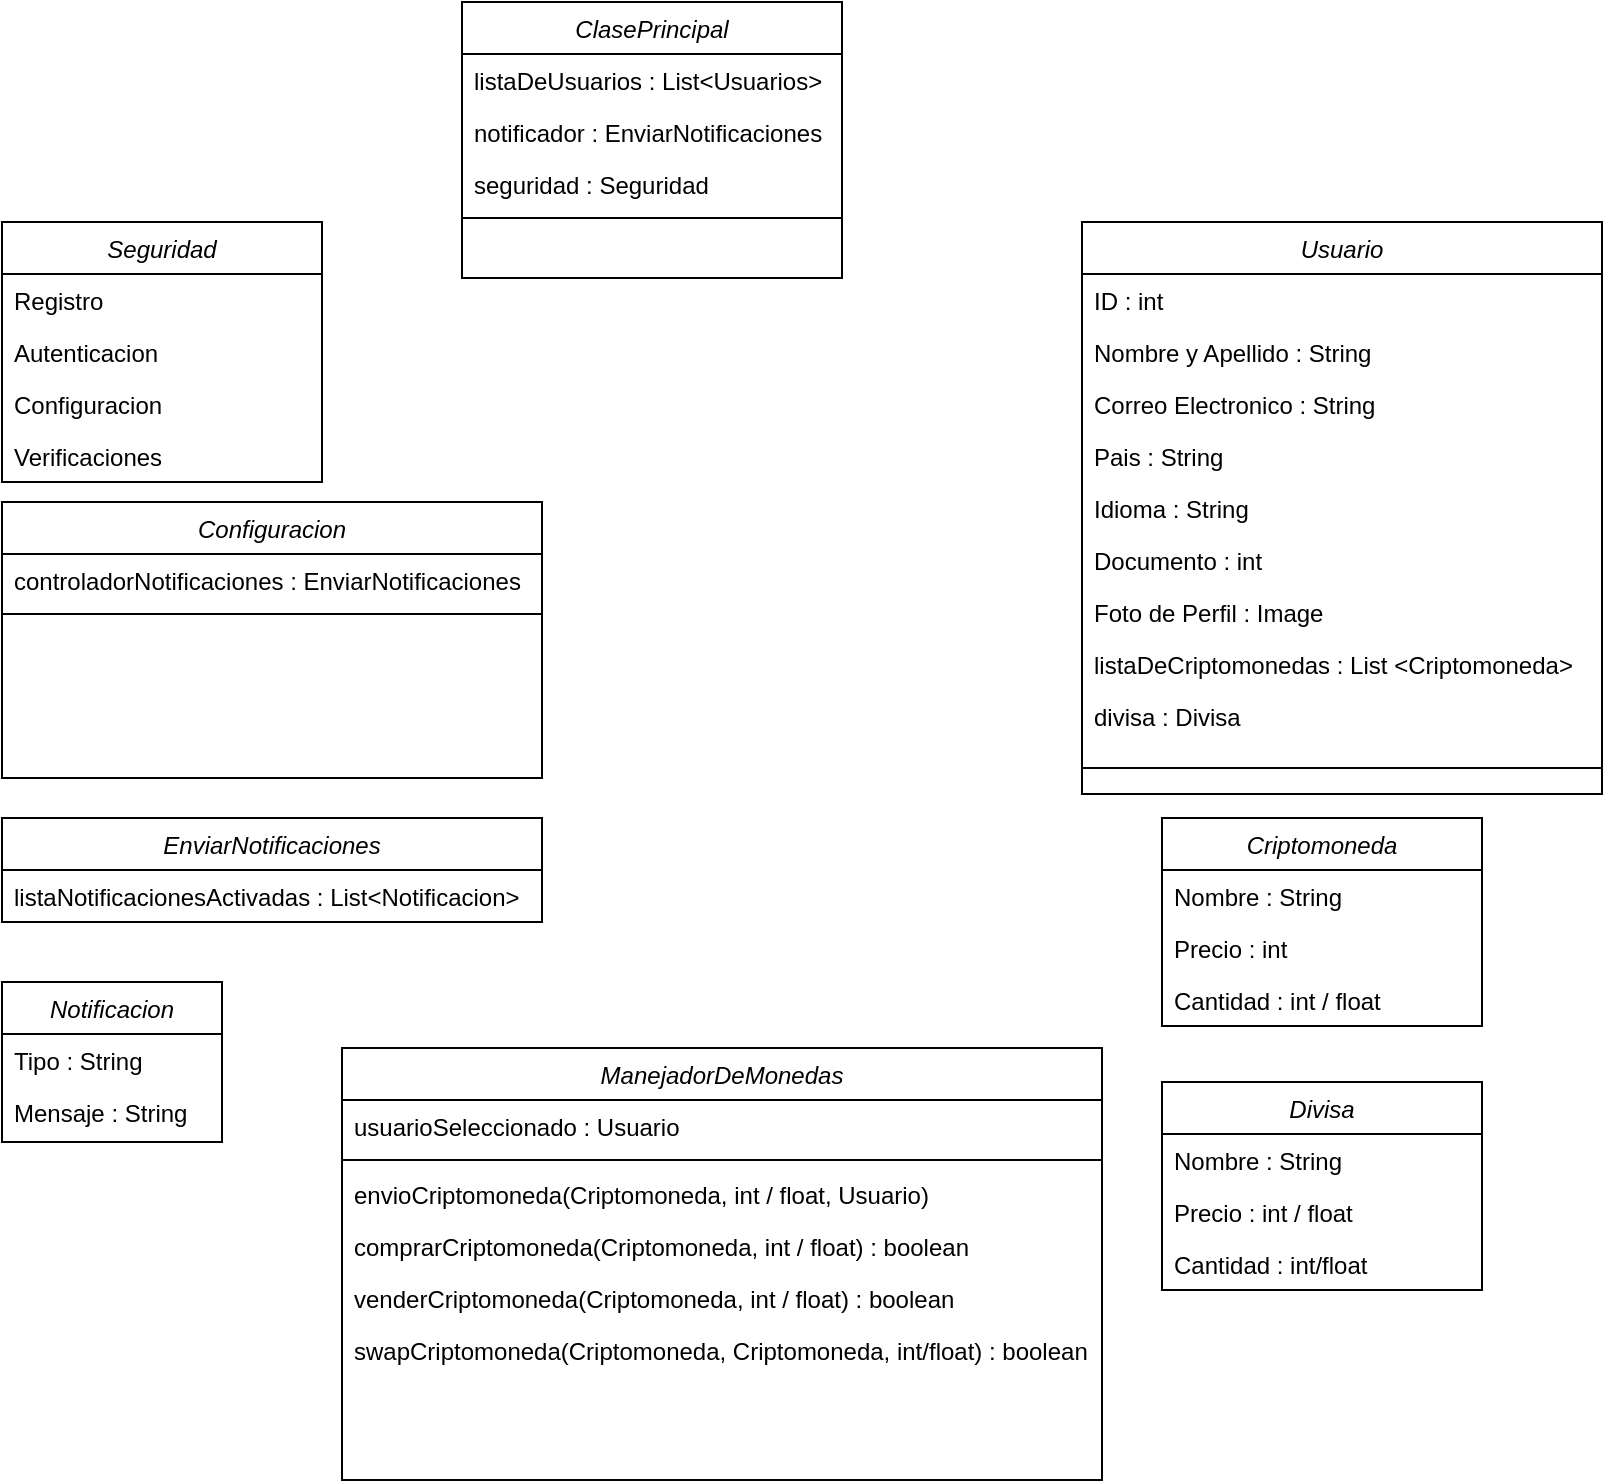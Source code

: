 <mxfile version="24.7.8">
  <diagram id="C5RBs43oDa-KdzZeNtuy" name="Page-1">
    <mxGraphModel dx="1434" dy="1959" grid="1" gridSize="10" guides="1" tooltips="1" connect="1" arrows="1" fold="1" page="1" pageScale="1" pageWidth="827" pageHeight="1169" math="0" shadow="0">
      <root>
        <mxCell id="WIyWlLk6GJQsqaUBKTNV-0" />
        <mxCell id="WIyWlLk6GJQsqaUBKTNV-1" parent="WIyWlLk6GJQsqaUBKTNV-0" />
        <mxCell id="zkfFHV4jXpPFQw0GAbJ--0" value="ClasePrincipal" style="swimlane;fontStyle=2;align=center;verticalAlign=top;childLayout=stackLayout;horizontal=1;startSize=26;horizontalStack=0;resizeParent=1;resizeLast=0;collapsible=1;marginBottom=0;rounded=0;shadow=0;strokeWidth=1;" parent="WIyWlLk6GJQsqaUBKTNV-1" vertex="1">
          <mxGeometry x="260" y="-310" width="190" height="138" as="geometry">
            <mxRectangle x="320" y="12" width="160" height="26" as="alternateBounds" />
          </mxGeometry>
        </mxCell>
        <mxCell id="zkfFHV4jXpPFQw0GAbJ--1" value="listaDeUsuarios : List&lt;Usuarios&gt;" style="text;align=left;verticalAlign=top;spacingLeft=4;spacingRight=4;overflow=hidden;rotatable=0;points=[[0,0.5],[1,0.5]];portConstraint=eastwest;" parent="zkfFHV4jXpPFQw0GAbJ--0" vertex="1">
          <mxGeometry y="26" width="190" height="26" as="geometry" />
        </mxCell>
        <mxCell id="zkfFHV4jXpPFQw0GAbJ--2" value="notificador : EnviarNotificaciones" style="text;align=left;verticalAlign=top;spacingLeft=4;spacingRight=4;overflow=hidden;rotatable=0;points=[[0,0.5],[1,0.5]];portConstraint=eastwest;rounded=0;shadow=0;html=0;" parent="zkfFHV4jXpPFQw0GAbJ--0" vertex="1">
          <mxGeometry y="52" width="190" height="26" as="geometry" />
        </mxCell>
        <mxCell id="A0QK2ImNxOVKermPS3v1-20" value="seguridad : Seguridad" style="text;align=left;verticalAlign=top;spacingLeft=4;spacingRight=4;overflow=hidden;rotatable=0;points=[[0,0.5],[1,0.5]];portConstraint=eastwest;rounded=0;shadow=0;html=0;" vertex="1" parent="zkfFHV4jXpPFQw0GAbJ--0">
          <mxGeometry y="78" width="190" height="26" as="geometry" />
        </mxCell>
        <mxCell id="zkfFHV4jXpPFQw0GAbJ--4" value="" style="line;html=1;strokeWidth=1;align=left;verticalAlign=middle;spacingTop=-1;spacingLeft=3;spacingRight=3;rotatable=0;labelPosition=right;points=[];portConstraint=eastwest;" parent="zkfFHV4jXpPFQw0GAbJ--0" vertex="1">
          <mxGeometry y="104" width="190" height="8" as="geometry" />
        </mxCell>
        <mxCell id="A0QK2ImNxOVKermPS3v1-0" value="&amp;nbsp;" style="text;whiteSpace=wrap;html=1;" vertex="1" parent="WIyWlLk6GJQsqaUBKTNV-1">
          <mxGeometry x="680" width="40" height="40" as="geometry" />
        </mxCell>
        <mxCell id="A0QK2ImNxOVKermPS3v1-1" value="&amp;nbsp;" style="text;whiteSpace=wrap;html=1;" vertex="1" parent="WIyWlLk6GJQsqaUBKTNV-1">
          <mxGeometry x="750" y="150" width="40" height="40" as="geometry" />
        </mxCell>
        <mxCell id="A0QK2ImNxOVKermPS3v1-3" value="Usuario" style="swimlane;fontStyle=2;align=center;verticalAlign=top;childLayout=stackLayout;horizontal=1;startSize=26;horizontalStack=0;resizeParent=1;resizeLast=0;collapsible=1;marginBottom=0;rounded=0;shadow=0;strokeWidth=1;" vertex="1" parent="WIyWlLk6GJQsqaUBKTNV-1">
          <mxGeometry x="570" y="-200" width="260" height="286" as="geometry">
            <mxRectangle x="230" y="140" width="160" height="26" as="alternateBounds" />
          </mxGeometry>
        </mxCell>
        <mxCell id="A0QK2ImNxOVKermPS3v1-85" value="ID : int" style="text;align=left;verticalAlign=top;spacingLeft=4;spacingRight=4;overflow=hidden;rotatable=0;points=[[0,0.5],[1,0.5]];portConstraint=eastwest;" vertex="1" parent="A0QK2ImNxOVKermPS3v1-3">
          <mxGeometry y="26" width="260" height="26" as="geometry" />
        </mxCell>
        <mxCell id="A0QK2ImNxOVKermPS3v1-4" value="Nombre y Apellido : String" style="text;align=left;verticalAlign=top;spacingLeft=4;spacingRight=4;overflow=hidden;rotatable=0;points=[[0,0.5],[1,0.5]];portConstraint=eastwest;" vertex="1" parent="A0QK2ImNxOVKermPS3v1-3">
          <mxGeometry y="52" width="260" height="26" as="geometry" />
        </mxCell>
        <mxCell id="A0QK2ImNxOVKermPS3v1-11" value="Correo Electronico : String" style="text;align=left;verticalAlign=top;spacingLeft=4;spacingRight=4;overflow=hidden;rotatable=0;points=[[0,0.5],[1,0.5]];portConstraint=eastwest;rounded=0;shadow=0;html=0;" vertex="1" parent="A0QK2ImNxOVKermPS3v1-3">
          <mxGeometry y="78" width="260" height="26" as="geometry" />
        </mxCell>
        <mxCell id="A0QK2ImNxOVKermPS3v1-10" value="Pais : String" style="text;align=left;verticalAlign=top;spacingLeft=4;spacingRight=4;overflow=hidden;rotatable=0;points=[[0,0.5],[1,0.5]];portConstraint=eastwest;rounded=0;shadow=0;html=0;" vertex="1" parent="A0QK2ImNxOVKermPS3v1-3">
          <mxGeometry y="104" width="260" height="26" as="geometry" />
        </mxCell>
        <mxCell id="A0QK2ImNxOVKermPS3v1-6" value="Idioma : String" style="text;align=left;verticalAlign=top;spacingLeft=4;spacingRight=4;overflow=hidden;rotatable=0;points=[[0,0.5],[1,0.5]];portConstraint=eastwest;rounded=0;shadow=0;html=0;" vertex="1" parent="A0QK2ImNxOVKermPS3v1-3">
          <mxGeometry y="130" width="260" height="26" as="geometry" />
        </mxCell>
        <mxCell id="A0QK2ImNxOVKermPS3v1-72" value="Documento : int" style="text;align=left;verticalAlign=top;spacingLeft=4;spacingRight=4;overflow=hidden;rotatable=0;points=[[0,0.5],[1,0.5]];portConstraint=eastwest;rounded=0;shadow=0;html=0;" vertex="1" parent="A0QK2ImNxOVKermPS3v1-3">
          <mxGeometry y="156" width="260" height="26" as="geometry" />
        </mxCell>
        <mxCell id="A0QK2ImNxOVKermPS3v1-12" value="Foto de Perfil : Image" style="text;align=left;verticalAlign=top;spacingLeft=4;spacingRight=4;overflow=hidden;rotatable=0;points=[[0,0.5],[1,0.5]];portConstraint=eastwest;rounded=0;shadow=0;html=0;" vertex="1" parent="A0QK2ImNxOVKermPS3v1-3">
          <mxGeometry y="182" width="260" height="26" as="geometry" />
        </mxCell>
        <mxCell id="A0QK2ImNxOVKermPS3v1-13" value="listaDeCriptomonedas : List &lt;Criptomoneda&gt;" style="text;align=left;verticalAlign=top;spacingLeft=4;spacingRight=4;overflow=hidden;rotatable=0;points=[[0,0.5],[1,0.5]];portConstraint=eastwest;rounded=0;shadow=0;html=0;" vertex="1" parent="A0QK2ImNxOVKermPS3v1-3">
          <mxGeometry y="208" width="260" height="26" as="geometry" />
        </mxCell>
        <mxCell id="A0QK2ImNxOVKermPS3v1-66" value="divisa : Divisa" style="text;align=left;verticalAlign=top;spacingLeft=4;spacingRight=4;overflow=hidden;rotatable=0;points=[[0,0.5],[1,0.5]];portConstraint=eastwest;rounded=0;shadow=0;html=0;" vertex="1" parent="A0QK2ImNxOVKermPS3v1-3">
          <mxGeometry y="234" width="260" height="26" as="geometry" />
        </mxCell>
        <mxCell id="A0QK2ImNxOVKermPS3v1-7" value="" style="line;html=1;strokeWidth=1;align=left;verticalAlign=middle;spacingTop=-1;spacingLeft=3;spacingRight=3;rotatable=0;labelPosition=right;points=[];portConstraint=eastwest;" vertex="1" parent="A0QK2ImNxOVKermPS3v1-3">
          <mxGeometry y="260" width="260" height="26" as="geometry" />
        </mxCell>
        <mxCell id="A0QK2ImNxOVKermPS3v1-14" value="Criptomoneda" style="swimlane;fontStyle=2;align=center;verticalAlign=top;childLayout=stackLayout;horizontal=1;startSize=26;horizontalStack=0;resizeParent=1;resizeLast=0;collapsible=1;marginBottom=0;rounded=0;shadow=0;strokeWidth=1;" vertex="1" parent="WIyWlLk6GJQsqaUBKTNV-1">
          <mxGeometry x="610" y="98" width="160" height="104" as="geometry">
            <mxRectangle x="320" y="12" width="160" height="26" as="alternateBounds" />
          </mxGeometry>
        </mxCell>
        <mxCell id="A0QK2ImNxOVKermPS3v1-15" value="Nombre : String" style="text;align=left;verticalAlign=top;spacingLeft=4;spacingRight=4;overflow=hidden;rotatable=0;points=[[0,0.5],[1,0.5]];portConstraint=eastwest;" vertex="1" parent="A0QK2ImNxOVKermPS3v1-14">
          <mxGeometry y="26" width="160" height="26" as="geometry" />
        </mxCell>
        <mxCell id="A0QK2ImNxOVKermPS3v1-16" value="Precio : int" style="text;align=left;verticalAlign=top;spacingLeft=4;spacingRight=4;overflow=hidden;rotatable=0;points=[[0,0.5],[1,0.5]];portConstraint=eastwest;rounded=0;shadow=0;html=0;" vertex="1" parent="A0QK2ImNxOVKermPS3v1-14">
          <mxGeometry y="52" width="160" height="26" as="geometry" />
        </mxCell>
        <mxCell id="A0QK2ImNxOVKermPS3v1-19" value="Cantidad : int / float" style="text;align=left;verticalAlign=top;spacingLeft=4;spacingRight=4;overflow=hidden;rotatable=0;points=[[0,0.5],[1,0.5]];portConstraint=eastwest;rounded=0;shadow=0;html=0;" vertex="1" parent="A0QK2ImNxOVKermPS3v1-14">
          <mxGeometry y="78" width="160" height="26" as="geometry" />
        </mxCell>
        <mxCell id="A0QK2ImNxOVKermPS3v1-21" value="Seguridad" style="swimlane;fontStyle=2;align=center;verticalAlign=top;childLayout=stackLayout;horizontal=1;startSize=26;horizontalStack=0;resizeParent=1;resizeLast=0;collapsible=1;marginBottom=0;rounded=0;shadow=0;strokeWidth=1;" vertex="1" parent="WIyWlLk6GJQsqaUBKTNV-1">
          <mxGeometry x="30" y="-200" width="160" height="130" as="geometry">
            <mxRectangle x="320" y="12" width="160" height="26" as="alternateBounds" />
          </mxGeometry>
        </mxCell>
        <mxCell id="A0QK2ImNxOVKermPS3v1-22" value="Registro" style="text;align=left;verticalAlign=top;spacingLeft=4;spacingRight=4;overflow=hidden;rotatable=0;points=[[0,0.5],[1,0.5]];portConstraint=eastwest;" vertex="1" parent="A0QK2ImNxOVKermPS3v1-21">
          <mxGeometry y="26" width="160" height="26" as="geometry" />
        </mxCell>
        <mxCell id="A0QK2ImNxOVKermPS3v1-71" value="Autenticacion" style="text;align=left;verticalAlign=top;spacingLeft=4;spacingRight=4;overflow=hidden;rotatable=0;points=[[0,0.5],[1,0.5]];portConstraint=eastwest;" vertex="1" parent="A0QK2ImNxOVKermPS3v1-21">
          <mxGeometry y="52" width="160" height="26" as="geometry" />
        </mxCell>
        <mxCell id="A0QK2ImNxOVKermPS3v1-23" value="Configuracion" style="text;align=left;verticalAlign=top;spacingLeft=4;spacingRight=4;overflow=hidden;rotatable=0;points=[[0,0.5],[1,0.5]];portConstraint=eastwest;rounded=0;shadow=0;html=0;" vertex="1" parent="A0QK2ImNxOVKermPS3v1-21">
          <mxGeometry y="78" width="160" height="26" as="geometry" />
        </mxCell>
        <mxCell id="A0QK2ImNxOVKermPS3v1-24" value="Verificaciones" style="text;align=left;verticalAlign=top;spacingLeft=4;spacingRight=4;overflow=hidden;rotatable=0;points=[[0,0.5],[1,0.5]];portConstraint=eastwest;rounded=0;shadow=0;html=0;" vertex="1" parent="A0QK2ImNxOVKermPS3v1-21">
          <mxGeometry y="104" width="160" height="26" as="geometry" />
        </mxCell>
        <mxCell id="A0QK2ImNxOVKermPS3v1-26" value="Notificacion" style="swimlane;fontStyle=2;align=center;verticalAlign=top;childLayout=stackLayout;horizontal=1;startSize=26;horizontalStack=0;resizeParent=1;resizeLast=0;collapsible=1;marginBottom=0;rounded=0;shadow=0;strokeWidth=1;" vertex="1" parent="WIyWlLk6GJQsqaUBKTNV-1">
          <mxGeometry x="30" y="180" width="110" height="80" as="geometry">
            <mxRectangle x="320" y="12" width="160" height="26" as="alternateBounds" />
          </mxGeometry>
        </mxCell>
        <mxCell id="A0QK2ImNxOVKermPS3v1-27" value="Tipo : String" style="text;align=left;verticalAlign=top;spacingLeft=4;spacingRight=4;overflow=hidden;rotatable=0;points=[[0,0.5],[1,0.5]];portConstraint=eastwest;" vertex="1" parent="A0QK2ImNxOVKermPS3v1-26">
          <mxGeometry y="26" width="110" height="26" as="geometry" />
        </mxCell>
        <mxCell id="A0QK2ImNxOVKermPS3v1-28" value="Mensaje : String" style="text;align=left;verticalAlign=top;spacingLeft=4;spacingRight=4;overflow=hidden;rotatable=0;points=[[0,0.5],[1,0.5]];portConstraint=eastwest;rounded=0;shadow=0;html=0;" vertex="1" parent="A0QK2ImNxOVKermPS3v1-26">
          <mxGeometry y="52" width="110" height="26" as="geometry" />
        </mxCell>
        <mxCell id="A0QK2ImNxOVKermPS3v1-32" value="EnviarNotificaciones" style="swimlane;fontStyle=2;align=center;verticalAlign=top;childLayout=stackLayout;horizontal=1;startSize=26;horizontalStack=0;resizeParent=1;resizeLast=0;collapsible=1;marginBottom=0;rounded=0;shadow=0;strokeWidth=1;" vertex="1" parent="WIyWlLk6GJQsqaUBKTNV-1">
          <mxGeometry x="30" y="98" width="270" height="52" as="geometry">
            <mxRectangle x="320" y="12" width="160" height="26" as="alternateBounds" />
          </mxGeometry>
        </mxCell>
        <mxCell id="A0QK2ImNxOVKermPS3v1-33" value="listaNotificacionesActivadas : List&lt;Notificacion&gt;" style="text;align=left;verticalAlign=top;spacingLeft=4;spacingRight=4;overflow=hidden;rotatable=0;points=[[0,0.5],[1,0.5]];portConstraint=eastwest;" vertex="1" parent="A0QK2ImNxOVKermPS3v1-32">
          <mxGeometry y="26" width="270" height="26" as="geometry" />
        </mxCell>
        <mxCell id="A0QK2ImNxOVKermPS3v1-37" value="Configuracion" style="swimlane;fontStyle=2;align=center;verticalAlign=top;childLayout=stackLayout;horizontal=1;startSize=26;horizontalStack=0;resizeParent=1;resizeLast=0;collapsible=1;marginBottom=0;rounded=0;shadow=0;strokeWidth=1;" vertex="1" parent="WIyWlLk6GJQsqaUBKTNV-1">
          <mxGeometry x="30" y="-60" width="270" height="138" as="geometry">
            <mxRectangle x="30" y="-60" width="160" height="26" as="alternateBounds" />
          </mxGeometry>
        </mxCell>
        <mxCell id="A0QK2ImNxOVKermPS3v1-38" value="controladorNotificaciones : EnviarNotificaciones" style="text;align=left;verticalAlign=top;spacingLeft=4;spacingRight=4;overflow=hidden;rotatable=0;points=[[0,0.5],[1,0.5]];portConstraint=eastwest;" vertex="1" parent="A0QK2ImNxOVKermPS3v1-37">
          <mxGeometry y="26" width="270" height="26" as="geometry" />
        </mxCell>
        <mxCell id="A0QK2ImNxOVKermPS3v1-41" value="" style="line;html=1;strokeWidth=1;align=left;verticalAlign=middle;spacingTop=-1;spacingLeft=3;spacingRight=3;rotatable=0;labelPosition=right;points=[];portConstraint=eastwest;" vertex="1" parent="A0QK2ImNxOVKermPS3v1-37">
          <mxGeometry y="52" width="270" height="8" as="geometry" />
        </mxCell>
        <mxCell id="A0QK2ImNxOVKermPS3v1-67" value="Divisa" style="swimlane;fontStyle=2;align=center;verticalAlign=top;childLayout=stackLayout;horizontal=1;startSize=26;horizontalStack=0;resizeParent=1;resizeLast=0;collapsible=1;marginBottom=0;rounded=0;shadow=0;strokeWidth=1;" vertex="1" parent="WIyWlLk6GJQsqaUBKTNV-1">
          <mxGeometry x="610" y="230" width="160" height="104" as="geometry">
            <mxRectangle x="300" width="160" height="26" as="alternateBounds" />
          </mxGeometry>
        </mxCell>
        <mxCell id="A0QK2ImNxOVKermPS3v1-68" value="Nombre : String" style="text;align=left;verticalAlign=top;spacingLeft=4;spacingRight=4;overflow=hidden;rotatable=0;points=[[0,0.5],[1,0.5]];portConstraint=eastwest;" vertex="1" parent="A0QK2ImNxOVKermPS3v1-67">
          <mxGeometry y="26" width="160" height="26" as="geometry" />
        </mxCell>
        <mxCell id="A0QK2ImNxOVKermPS3v1-69" value="Precio : int / float" style="text;align=left;verticalAlign=top;spacingLeft=4;spacingRight=4;overflow=hidden;rotatable=0;points=[[0,0.5],[1,0.5]];portConstraint=eastwest;rounded=0;shadow=0;html=0;" vertex="1" parent="A0QK2ImNxOVKermPS3v1-67">
          <mxGeometry y="52" width="160" height="26" as="geometry" />
        </mxCell>
        <mxCell id="A0QK2ImNxOVKermPS3v1-70" value="Cantidad : int/float" style="text;align=left;verticalAlign=top;spacingLeft=4;spacingRight=4;overflow=hidden;rotatable=0;points=[[0,0.5],[1,0.5]];portConstraint=eastwest;rounded=0;shadow=0;html=0;" vertex="1" parent="A0QK2ImNxOVKermPS3v1-67">
          <mxGeometry y="78" width="160" height="26" as="geometry" />
        </mxCell>
        <mxCell id="A0QK2ImNxOVKermPS3v1-74" value="ManejadorDeMonedas" style="swimlane;fontStyle=2;align=center;verticalAlign=top;childLayout=stackLayout;horizontal=1;startSize=26;horizontalStack=0;resizeParent=1;resizeLast=0;collapsible=1;marginBottom=0;rounded=0;shadow=0;strokeWidth=1;" vertex="1" parent="WIyWlLk6GJQsqaUBKTNV-1">
          <mxGeometry x="200" y="213" width="380" height="216" as="geometry">
            <mxRectangle x="320" y="12" width="160" height="26" as="alternateBounds" />
          </mxGeometry>
        </mxCell>
        <mxCell id="A0QK2ImNxOVKermPS3v1-77" value="usuarioSeleccionado : Usuario" style="text;align=left;verticalAlign=top;spacingLeft=4;spacingRight=4;overflow=hidden;rotatable=0;points=[[0,0.5],[1,0.5]];portConstraint=eastwest;" vertex="1" parent="A0QK2ImNxOVKermPS3v1-74">
          <mxGeometry y="26" width="380" height="26" as="geometry" />
        </mxCell>
        <mxCell id="A0QK2ImNxOVKermPS3v1-76" value="" style="line;html=1;strokeWidth=1;align=left;verticalAlign=middle;spacingTop=-1;spacingLeft=3;spacingRight=3;rotatable=0;labelPosition=right;points=[];portConstraint=eastwest;" vertex="1" parent="A0QK2ImNxOVKermPS3v1-74">
          <mxGeometry y="52" width="380" height="8" as="geometry" />
        </mxCell>
        <mxCell id="A0QK2ImNxOVKermPS3v1-84" value="envioCriptomoneda(Criptomoneda, int / float, Usuario)" style="text;align=left;verticalAlign=top;spacingLeft=4;spacingRight=4;overflow=hidden;rotatable=0;points=[[0,0.5],[1,0.5]];portConstraint=eastwest;" vertex="1" parent="A0QK2ImNxOVKermPS3v1-74">
          <mxGeometry y="60" width="380" height="26" as="geometry" />
        </mxCell>
        <mxCell id="A0QK2ImNxOVKermPS3v1-78" value="comprarCriptomoneda(Criptomoneda, int / float) : boolean" style="text;align=left;verticalAlign=top;spacingLeft=4;spacingRight=4;overflow=hidden;rotatable=0;points=[[0,0.5],[1,0.5]];portConstraint=eastwest;" vertex="1" parent="A0QK2ImNxOVKermPS3v1-74">
          <mxGeometry y="86" width="380" height="26" as="geometry" />
        </mxCell>
        <mxCell id="A0QK2ImNxOVKermPS3v1-79" value="venderCriptomoneda(Criptomoneda, int / float) : boolean" style="text;align=left;verticalAlign=top;spacingLeft=4;spacingRight=4;overflow=hidden;rotatable=0;points=[[0,0.5],[1,0.5]];portConstraint=eastwest;" vertex="1" parent="A0QK2ImNxOVKermPS3v1-74">
          <mxGeometry y="112" width="380" height="26" as="geometry" />
        </mxCell>
        <mxCell id="A0QK2ImNxOVKermPS3v1-80" value="swapCriptomoneda(Criptomoneda, Criptomoneda, int/float) : boolean" style="text;align=left;verticalAlign=top;spacingLeft=4;spacingRight=4;overflow=hidden;rotatable=0;points=[[0,0.5],[1,0.5]];portConstraint=eastwest;" vertex="1" parent="A0QK2ImNxOVKermPS3v1-74">
          <mxGeometry y="138" width="380" height="26" as="geometry" />
        </mxCell>
      </root>
    </mxGraphModel>
  </diagram>
</mxfile>
